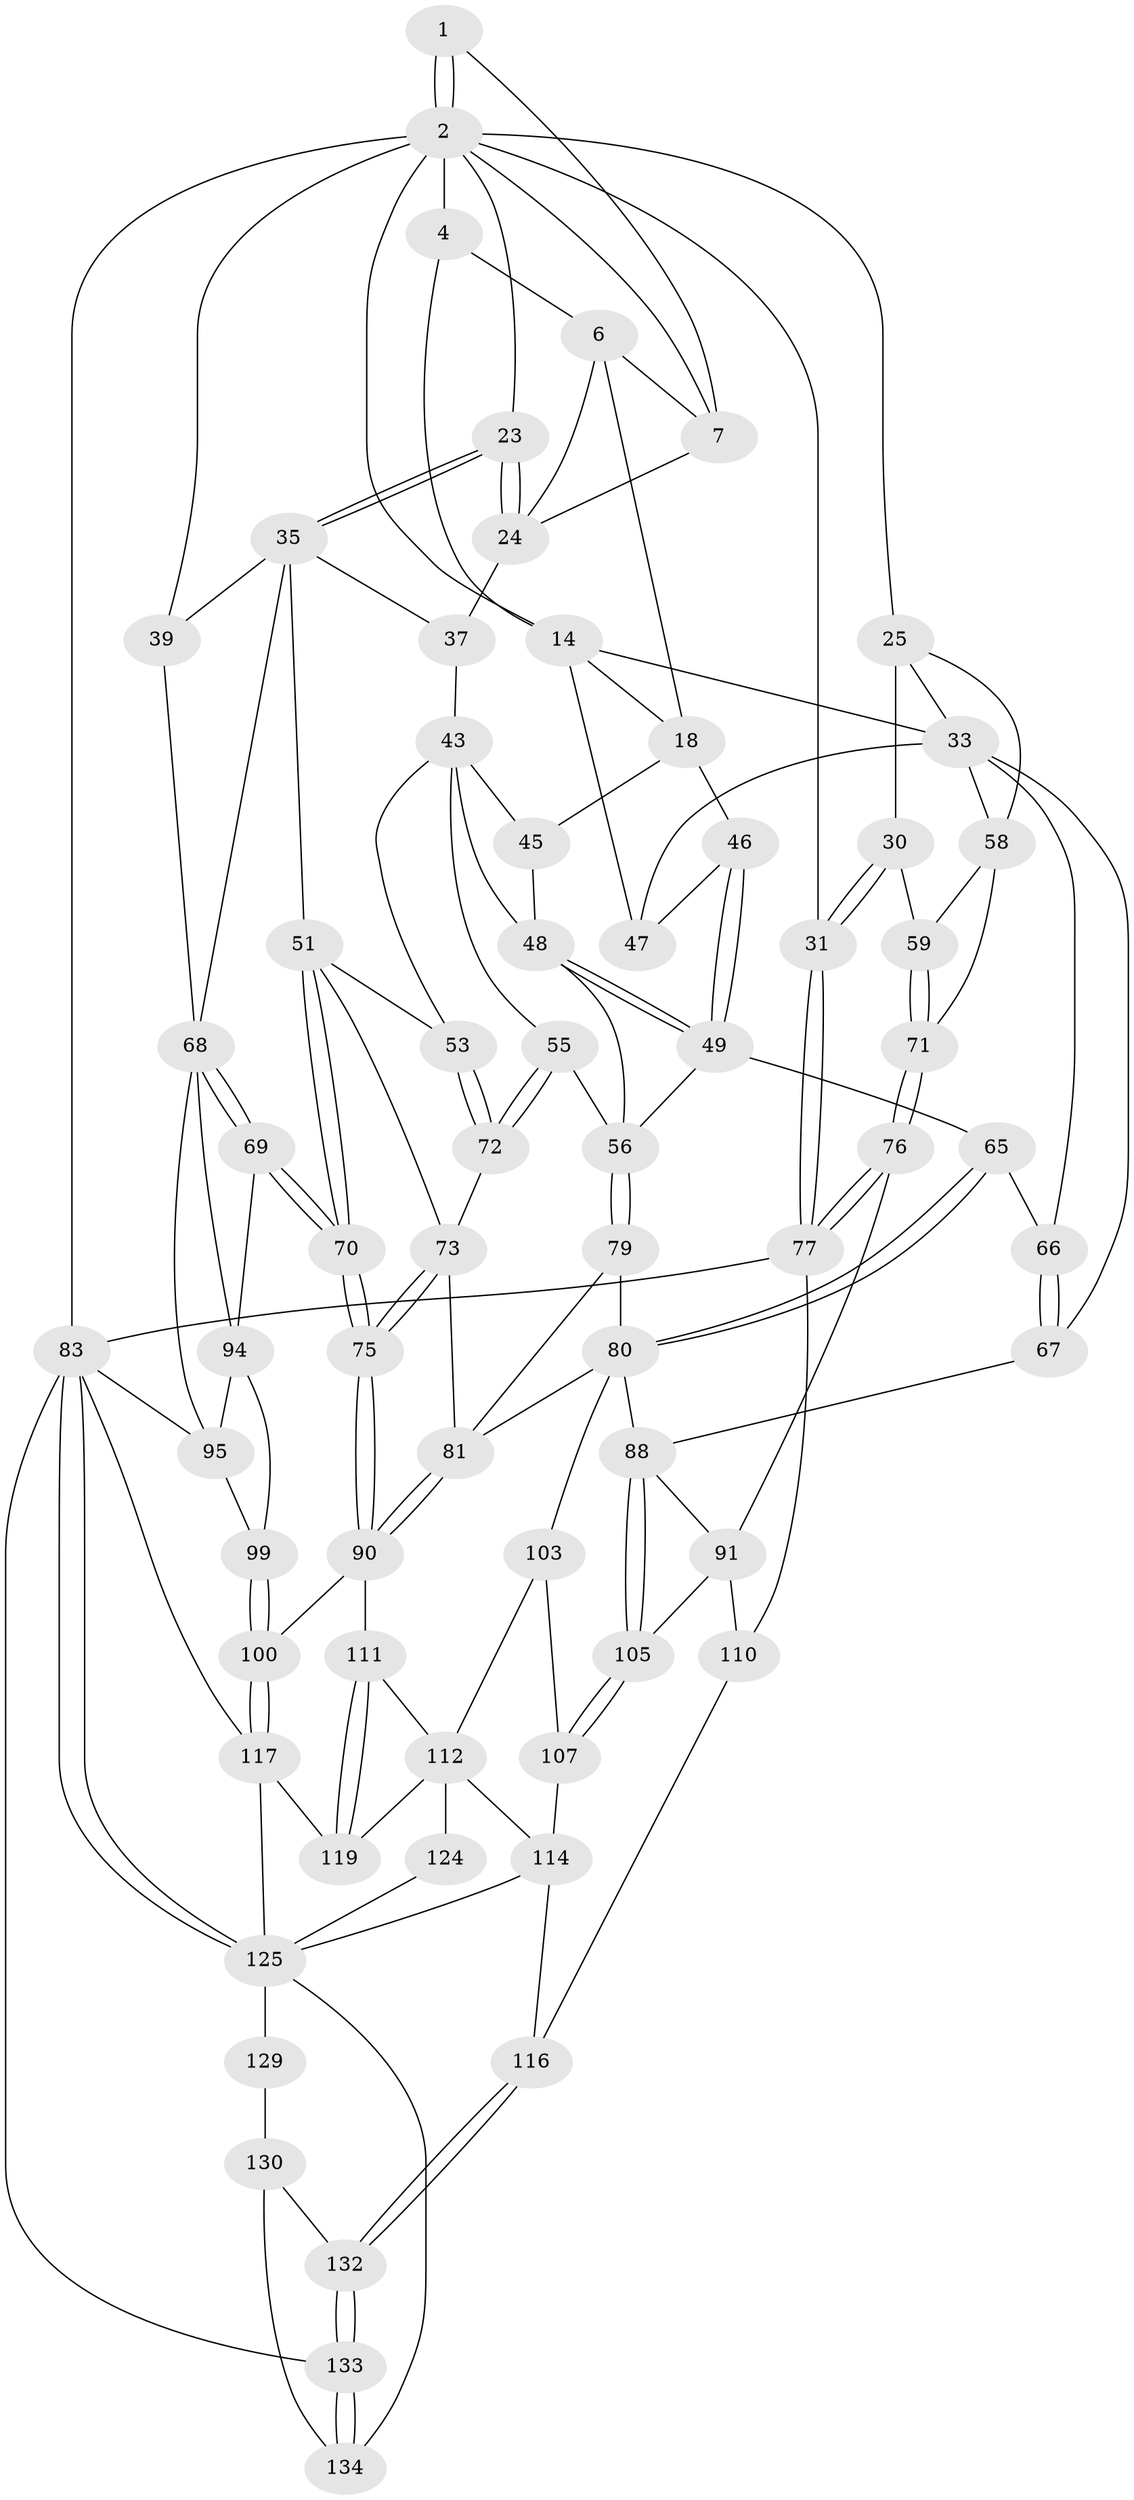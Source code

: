 // original degree distribution, {3: 0.022058823529411766, 5: 0.6102941176470589, 6: 0.18382352941176472, 4: 0.18382352941176472}
// Generated by graph-tools (version 1.1) at 2025/17/03/09/25 04:17:13]
// undirected, 68 vertices, 155 edges
graph export_dot {
graph [start="1"]
  node [color=gray90,style=filled];
  1 [pos="+0.7761858600526683+0"];
  2 [pos="+1+0",super="+3+20"];
  4 [pos="+0.1743706619731796+0",super="+5"];
  6 [pos="+0.5894748632966728+0",super="+10"];
  7 [pos="+0.7179278837238998+0.05756355170029811",super="+8"];
  14 [pos="+0.3728876920479073+0.048585718540667726",super="+15"];
  18 [pos="+0.4567365651165006+0.12363432958586938",super="+19"];
  23 [pos="+0.8220042394592129+0.14294329792802465"];
  24 [pos="+0.7804495591811782+0.12892565792703062",super="+26"];
  25 [pos="+0.06104420896185113+0.10191750198471035",super="+29"];
  30 [pos="+0+0.22324833047053844"];
  31 [pos="+0+0.22573507001884938"];
  33 [pos="+0.16767148515786873+0.2289675663848074",super="+60"];
  35 [pos="+0.7805789828711891+0.2500981326775354",super="+36+41"];
  37 [pos="+0.7049135192472916+0.22529863903580033",super="+42"];
  39 [pos="+1+0.3333312927252679",super="+40"];
  43 [pos="+0.5862060835266757+0.2580708681503005",super="+44+54"];
  45 [pos="+0.4809967017425578+0.18470806021569794"];
  46 [pos="+0.3634661849241212+0.24608528279392358"];
  47 [pos="+0.3412679207661036+0.2548242342839974"];
  48 [pos="+0.4593272904995998+0.26798418523233786",super="+50"];
  49 [pos="+0.3852261337205265+0.2830604310647428",super="+64"];
  51 [pos="+0.704833837492953+0.2901517277380649",super="+52"];
  53 [pos="+0.6717744604860912+0.30988835818756183"];
  55 [pos="+0.5674739608378596+0.36342032535359114"];
  56 [pos="+0.539775151073335+0.36563314577131806",super="+57"];
  58 [pos="+0.11399859872247599+0.24626199833555967",super="+62"];
  59 [pos="+0.06280707416180724+0.29201892149710246"];
  65 [pos="+0.4004100817519808+0.3648071351214"];
  66 [pos="+0.2726597052908134+0.3725915232503931"];
  67 [pos="+0.22806907103775656+0.41516343486867197"];
  68 [pos="+0.8338835067280543+0.3114297654679067",super="+78"];
  69 [pos="+0.8360728057172382+0.41364474318784605"];
  70 [pos="+0.7708097875051603+0.4375287021861721"];
  71 [pos="+0.05068705967786005+0.39885694861035614"];
  72 [pos="+0.5904967216333609+0.3718550028284838"];
  73 [pos="+0.6871673108070153+0.390923835256575",super="+74"];
  75 [pos="+0.7472545636430149+0.45238561417356304"];
  76 [pos="+0+0.482242758753234"];
  77 [pos="+0+0.5035591382792826",super="+96"];
  79 [pos="+0.5101002522425979+0.42945109092358547"];
  80 [pos="+0.4056545453251265+0.40357949808573357",super="+86"];
  81 [pos="+0.621566944778425+0.5520774179560807",super="+82"];
  83 [pos="+1+1",super="+97+84"];
  88 [pos="+0.24610617180221744+0.49254217783887916",super="+89"];
  90 [pos="+0.6712692995098218+0.5726834290584609",super="+101"];
  91 [pos="+0.0940427893379357+0.5461971711820497",super="+106"];
  94 [pos="+0.8533281841342313+0.42403006227264634",super="+98"];
  95 [pos="+0.9595018775003125+0.5412424584349949",super="+102"];
  99 [pos="+0.7980341205504541+0.6087981281618686"];
  100 [pos="+0.7134622991987718+0.6332674232696766"];
  103 [pos="+0.48319173048985087+0.5824054444056151",super="+104"];
  105 [pos="+0.2618419379771624+0.5811689731419556"];
  107 [pos="+0.2887948239224323+0.6522029515111212"];
  110 [pos="+0.12544327319325776+0.7446440689387875"];
  111 [pos="+0.650975206622338+0.7084828997315468"];
  112 [pos="+0.6327530744941638+0.7236294609676522",super="+113+120"];
  114 [pos="+0.41855460869083905+0.7734631775759991",super="+115+122"];
  116 [pos="+0.14841526093069107+0.7610875393813361"];
  117 [pos="+0.8499162074374458+0.812924446909627",super="+118"];
  119 [pos="+0.7125358086655108+0.839214481135254"];
  124 [pos="+0.5860840925412405+0.890288635001556"];
  125 [pos="+0.7230830616021346+1",super="+126"];
  129 [pos="+0.37431524787908776+0.8638593295539018"];
  130 [pos="+0.2886187048901748+0.8806649677399139",super="+131"];
  132 [pos="+0.16838852129947504+0.8289824947153304"];
  133 [pos="+0+1"];
  134 [pos="+0.20162831222504676+1",super="+136"];
  1 -- 2;
  1 -- 2;
  1 -- 7;
  2 -- 83 [weight=3];
  2 -- 4;
  2 -- 25 [weight=2];
  2 -- 31;
  2 -- 14;
  2 -- 23;
  2 -- 39 [weight=2];
  2 -- 7;
  4 -- 6;
  4 -- 14;
  6 -- 18;
  6 -- 7;
  6 -- 24;
  7 -- 24 [weight=2];
  14 -- 18;
  14 -- 33;
  14 -- 47;
  18 -- 45;
  18 -- 46;
  23 -- 24;
  23 -- 24;
  23 -- 35;
  23 -- 35;
  24 -- 37 [weight=2];
  25 -- 58;
  25 -- 30;
  25 -- 33;
  30 -- 31;
  30 -- 31;
  30 -- 59;
  31 -- 77;
  31 -- 77;
  33 -- 66;
  33 -- 67;
  33 -- 58;
  33 -- 47;
  35 -- 51;
  35 -- 37;
  35 -- 68;
  35 -- 39;
  37 -- 43;
  39 -- 68;
  43 -- 45;
  43 -- 53;
  43 -- 55;
  43 -- 48;
  45 -- 48;
  46 -- 47;
  46 -- 49;
  46 -- 49;
  48 -- 49;
  48 -- 49;
  48 -- 56;
  49 -- 65;
  49 -- 56;
  51 -- 70;
  51 -- 70;
  51 -- 73;
  51 -- 53;
  53 -- 72;
  53 -- 72;
  55 -- 56;
  55 -- 72;
  55 -- 72;
  56 -- 79;
  56 -- 79;
  58 -- 59;
  58 -- 71;
  59 -- 71;
  59 -- 71;
  65 -- 66;
  65 -- 80;
  65 -- 80;
  66 -- 67;
  66 -- 67;
  67 -- 88;
  68 -- 69;
  68 -- 69;
  68 -- 95;
  68 -- 94;
  69 -- 70;
  69 -- 70;
  69 -- 94;
  70 -- 75;
  70 -- 75;
  71 -- 76;
  71 -- 76;
  72 -- 73;
  73 -- 75;
  73 -- 75;
  73 -- 81;
  75 -- 90;
  75 -- 90;
  76 -- 77;
  76 -- 77;
  76 -- 91;
  77 -- 110;
  77 -- 83;
  79 -- 80;
  79 -- 81;
  80 -- 88;
  80 -- 103 [weight=2];
  80 -- 81;
  81 -- 90;
  81 -- 90;
  83 -- 125;
  83 -- 125;
  83 -- 133;
  83 -- 117;
  83 -- 95 [weight=2];
  88 -- 105;
  88 -- 105;
  88 -- 91;
  90 -- 100;
  90 -- 111;
  91 -- 105;
  91 -- 110;
  94 -- 99;
  94 -- 95;
  95 -- 99;
  99 -- 100;
  99 -- 100;
  100 -- 117;
  100 -- 117;
  103 -- 112;
  103 -- 107;
  105 -- 107;
  105 -- 107;
  107 -- 114;
  110 -- 116;
  111 -- 112;
  111 -- 119;
  111 -- 119;
  112 -- 114 [weight=2];
  112 -- 124 [weight=2];
  112 -- 119;
  114 -- 116;
  114 -- 125;
  116 -- 132;
  116 -- 132;
  117 -- 125;
  117 -- 119;
  124 -- 125;
  125 -- 129 [weight=2];
  125 -- 134;
  129 -- 130;
  130 -- 132;
  130 -- 134 [weight=2];
  132 -- 133;
  132 -- 133;
  133 -- 134;
  133 -- 134;
}
